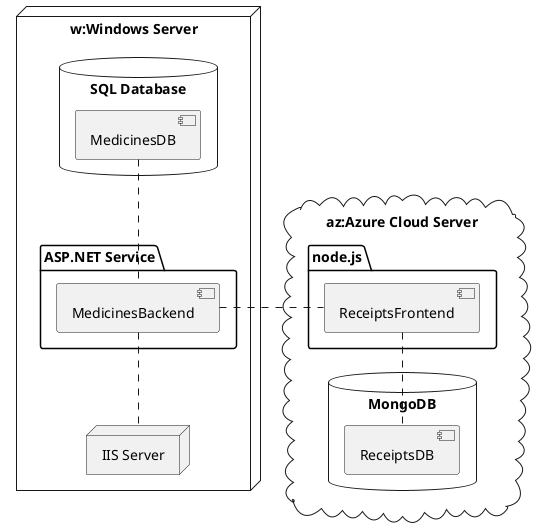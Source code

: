 @startuml "dm_it2_global"

' Components
node "w:Windows Server" {
  database "SQL Database" {
    [MedicinesDB]
  }
  folder "ASP.NET Service" {
    [MedicinesBackend]
  }

  node "IIS Server" as iis
}

cloud "az:Azure Cloud Server" {
  database "MongoDB" {
      [ReceiptsDB]
  }
  folder "node.js" {
      [ReceiptsFrontend]
  }
}

' Relations
[MedicinesDB] .. [MedicinesBackend]
[MedicinesBackend] .. iis
[MedicinesBackend] . [ReceiptsFrontend]
[ReceiptsFrontend] .. [ReceiptsDB]

@enduml